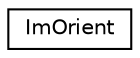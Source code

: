 digraph "Graphical Class Hierarchy"
{
 // LATEX_PDF_SIZE
  edge [fontname="Helvetica",fontsize="10",labelfontname="Helvetica",labelfontsize="10"];
  node [fontname="Helvetica",fontsize="10",shape=record];
  rankdir="LR";
  Node0 [label="ImOrient",height=0.2,width=0.4,color="black", fillcolor="white", style="filled",URL="$struct_im_orient.html",tooltip=" "];
}
